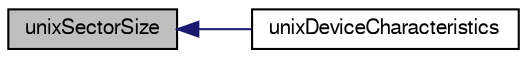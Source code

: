 digraph "unixSectorSize"
{
  edge [fontname="FreeSans",fontsize="10",labelfontname="FreeSans",labelfontsize="10"];
  node [fontname="FreeSans",fontsize="10",shape=record];
  rankdir="LR";
  Node848978 [label="unixSectorSize",height=0.2,width=0.4,color="black", fillcolor="grey75", style="filled", fontcolor="black"];
  Node848978 -> Node848979 [dir="back",color="midnightblue",fontsize="10",style="solid",fontname="FreeSans"];
  Node848979 [label="unixDeviceCharacteristics",height=0.2,width=0.4,color="black", fillcolor="white", style="filled",URL="$sqlite3_8c.html#a462f39a4a86a015e2e5daa48656970eb"];
}
